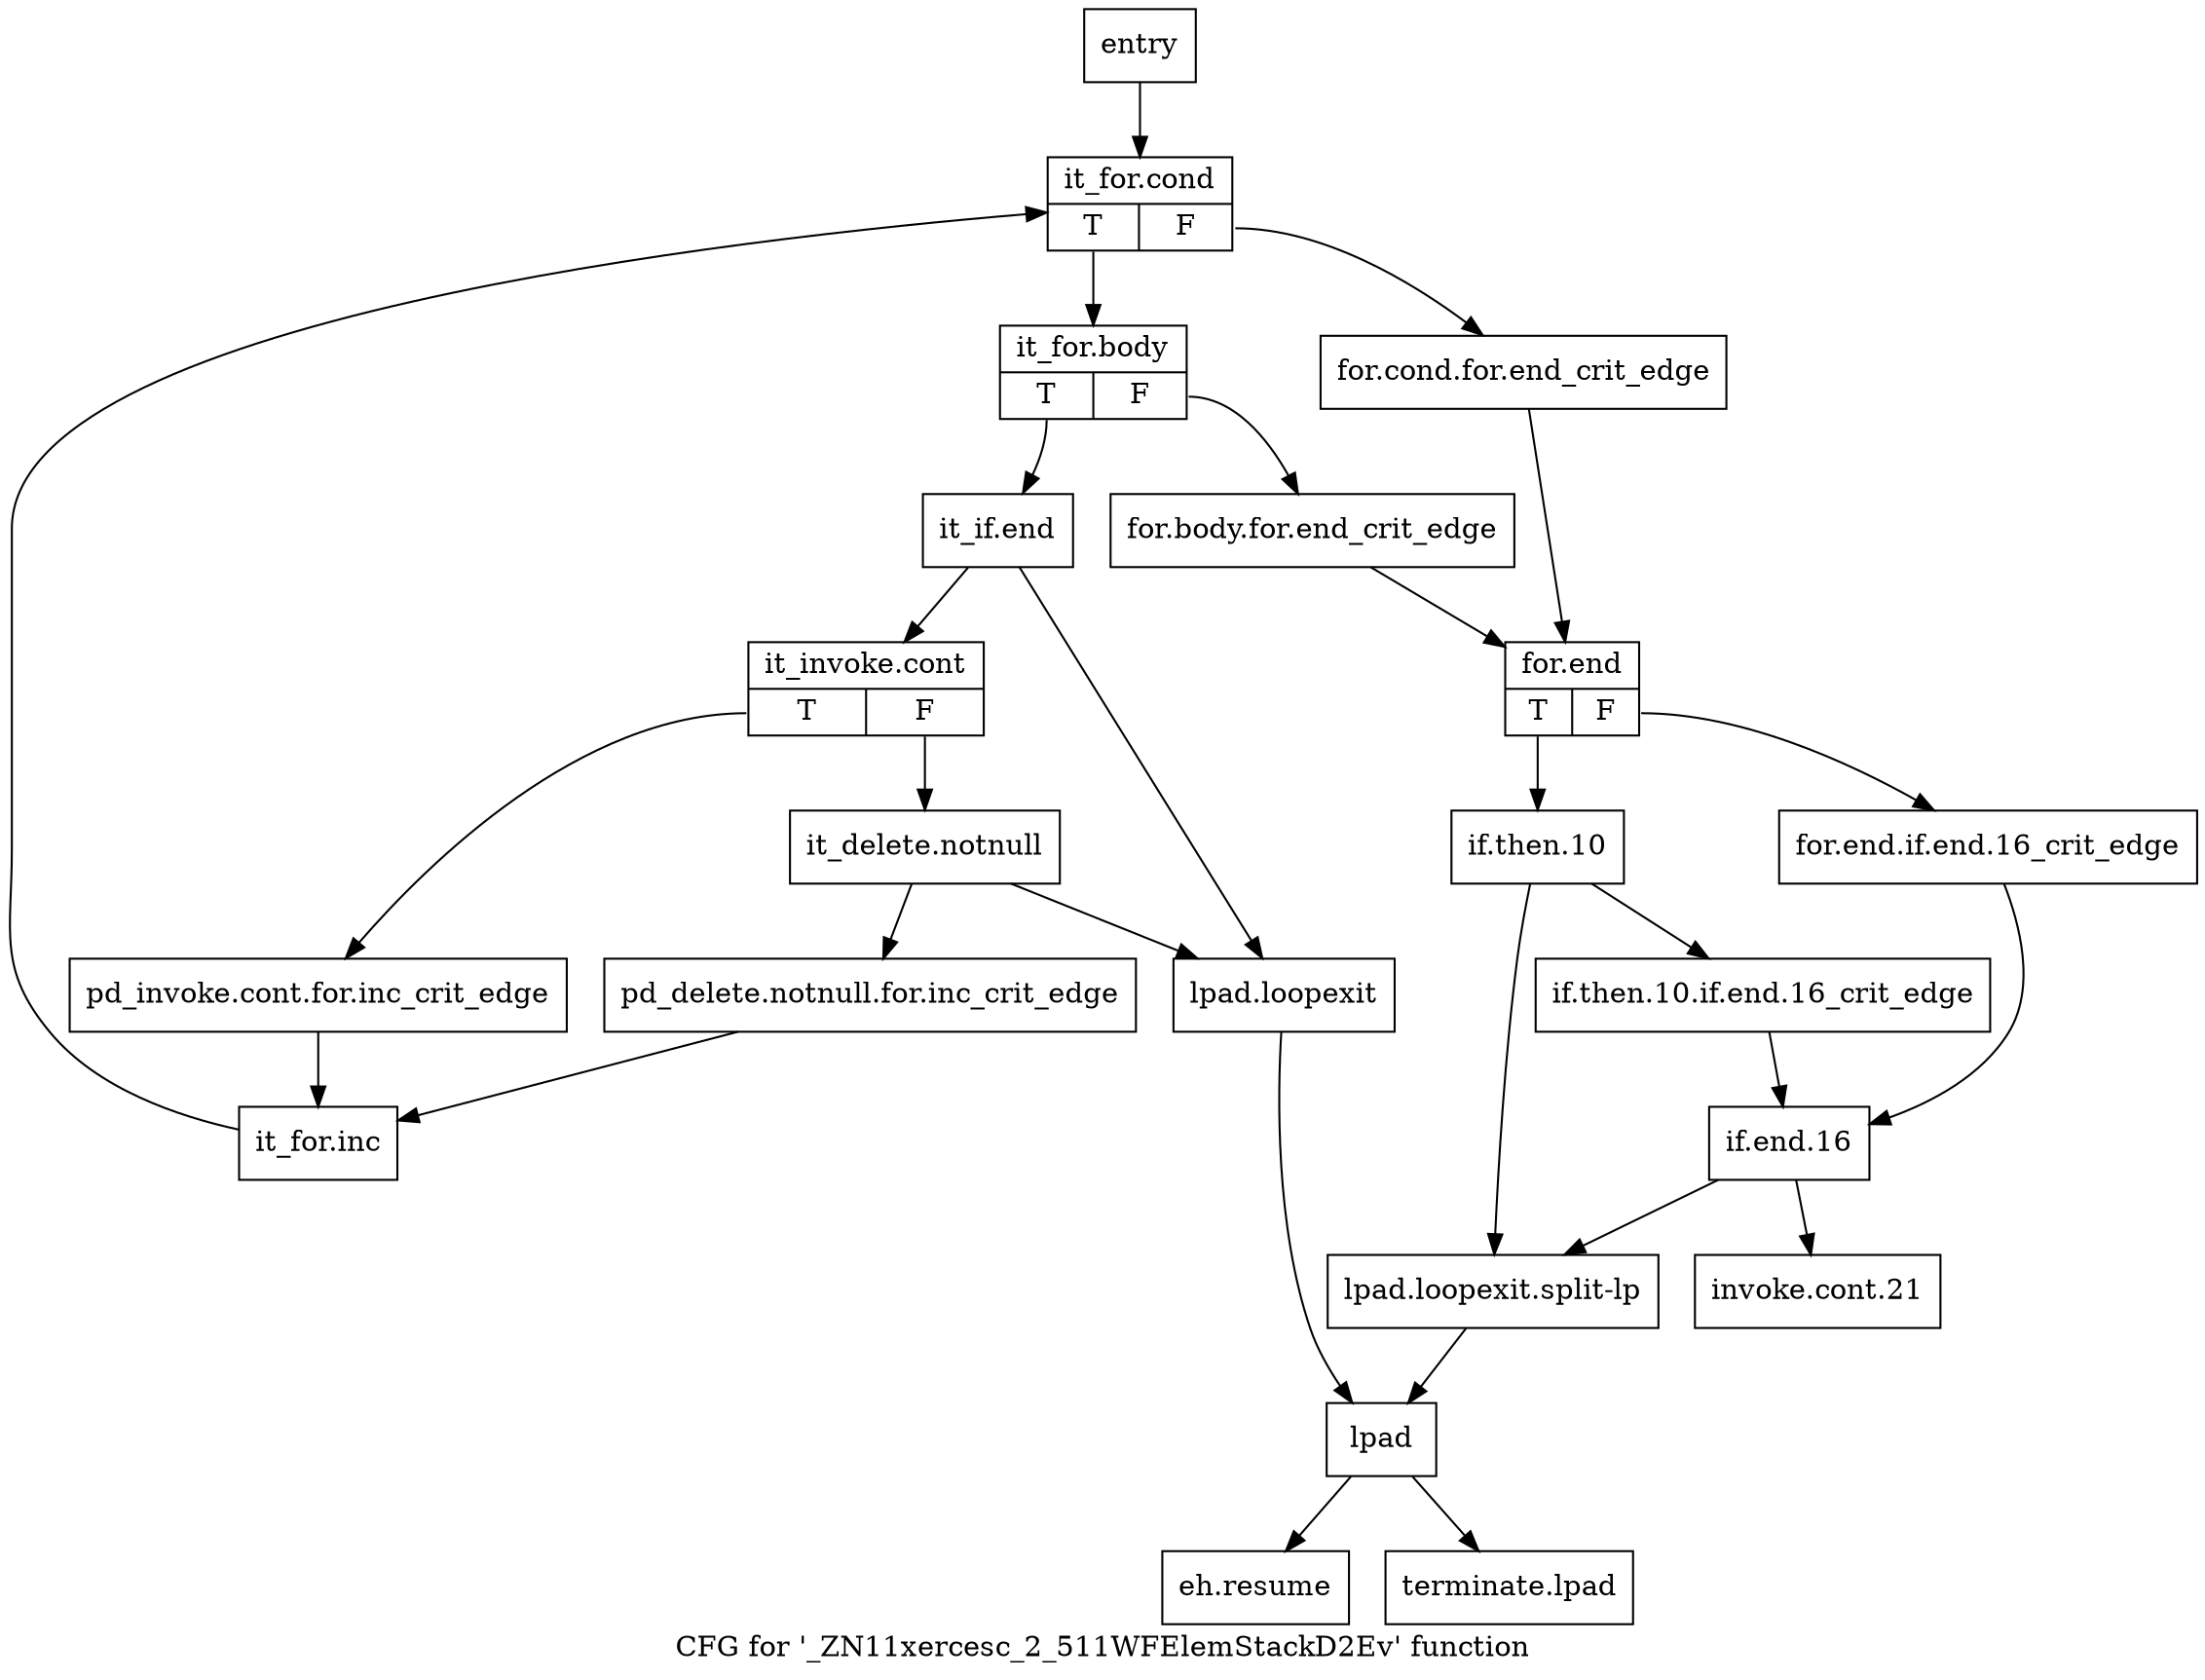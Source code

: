 digraph "CFG for '_ZN11xercesc_2_511WFElemStackD2Ev' function" {
	label="CFG for '_ZN11xercesc_2_511WFElemStackD2Ev' function";

	Node0x3507ad0 [shape=record,label="{entry}"];
	Node0x3507ad0 -> Node0x3507b20;
	Node0x3507b20 [shape=record,label="{it_for.cond|{<s0>T|<s1>F}}"];
	Node0x3507b20:s0 -> Node0x3507bc0;
	Node0x3507b20:s1 -> Node0x3507b70;
	Node0x3507b70 [shape=record,label="{for.cond.for.end_crit_edge}"];
	Node0x3507b70 -> Node0x3507f30;
	Node0x3507bc0 [shape=record,label="{it_for.body|{<s0>T|<s1>F}}"];
	Node0x3507bc0:s0 -> Node0x3507c60;
	Node0x3507bc0:s1 -> Node0x3507c10;
	Node0x3507c10 [shape=record,label="{for.body.for.end_crit_edge}"];
	Node0x3507c10 -> Node0x3507f30;
	Node0x3507c60 [shape=record,label="{it_if.end}"];
	Node0x3507c60 -> Node0x3507cb0;
	Node0x3507c60 -> Node0x3507e40;
	Node0x3507cb0 [shape=record,label="{it_invoke.cont|{<s0>T|<s1>F}}"];
	Node0x3507cb0:s0 -> Node0x3507d00;
	Node0x3507cb0:s1 -> Node0x3507d50;
	Node0x3507d00 [shape=record,label="{pd_invoke.cont.for.inc_crit_edge}"];
	Node0x3507d00 -> Node0x3507df0;
	Node0x3507d50 [shape=record,label="{it_delete.notnull}"];
	Node0x3507d50 -> Node0x3507da0;
	Node0x3507d50 -> Node0x3507e40;
	Node0x3507da0 [shape=record,label="{pd_delete.notnull.for.inc_crit_edge}"];
	Node0x3507da0 -> Node0x3507df0;
	Node0x3507df0 [shape=record,label="{it_for.inc}"];
	Node0x3507df0 -> Node0x3507b20;
	Node0x3507e40 [shape=record,label="{lpad.loopexit}"];
	Node0x3507e40 -> Node0x3507ee0;
	Node0x3507e90 [shape=record,label="{lpad.loopexit.split-lp}"];
	Node0x3507e90 -> Node0x3507ee0;
	Node0x3507ee0 [shape=record,label="{lpad}"];
	Node0x3507ee0 -> Node0x3508110;
	Node0x3507ee0 -> Node0x3508160;
	Node0x3507f30 [shape=record,label="{for.end|{<s0>T|<s1>F}}"];
	Node0x3507f30:s0 -> Node0x3507fd0;
	Node0x3507f30:s1 -> Node0x3507f80;
	Node0x3507f80 [shape=record,label="{for.end.if.end.16_crit_edge}"];
	Node0x3507f80 -> Node0x3508070;
	Node0x3507fd0 [shape=record,label="{if.then.10}"];
	Node0x3507fd0 -> Node0x3508020;
	Node0x3507fd0 -> Node0x3507e90;
	Node0x3508020 [shape=record,label="{if.then.10.if.end.16_crit_edge}"];
	Node0x3508020 -> Node0x3508070;
	Node0x3508070 [shape=record,label="{if.end.16}"];
	Node0x3508070 -> Node0x35080c0;
	Node0x3508070 -> Node0x3507e90;
	Node0x35080c0 [shape=record,label="{invoke.cont.21}"];
	Node0x3508110 [shape=record,label="{eh.resume}"];
	Node0x3508160 [shape=record,label="{terminate.lpad}"];
}
